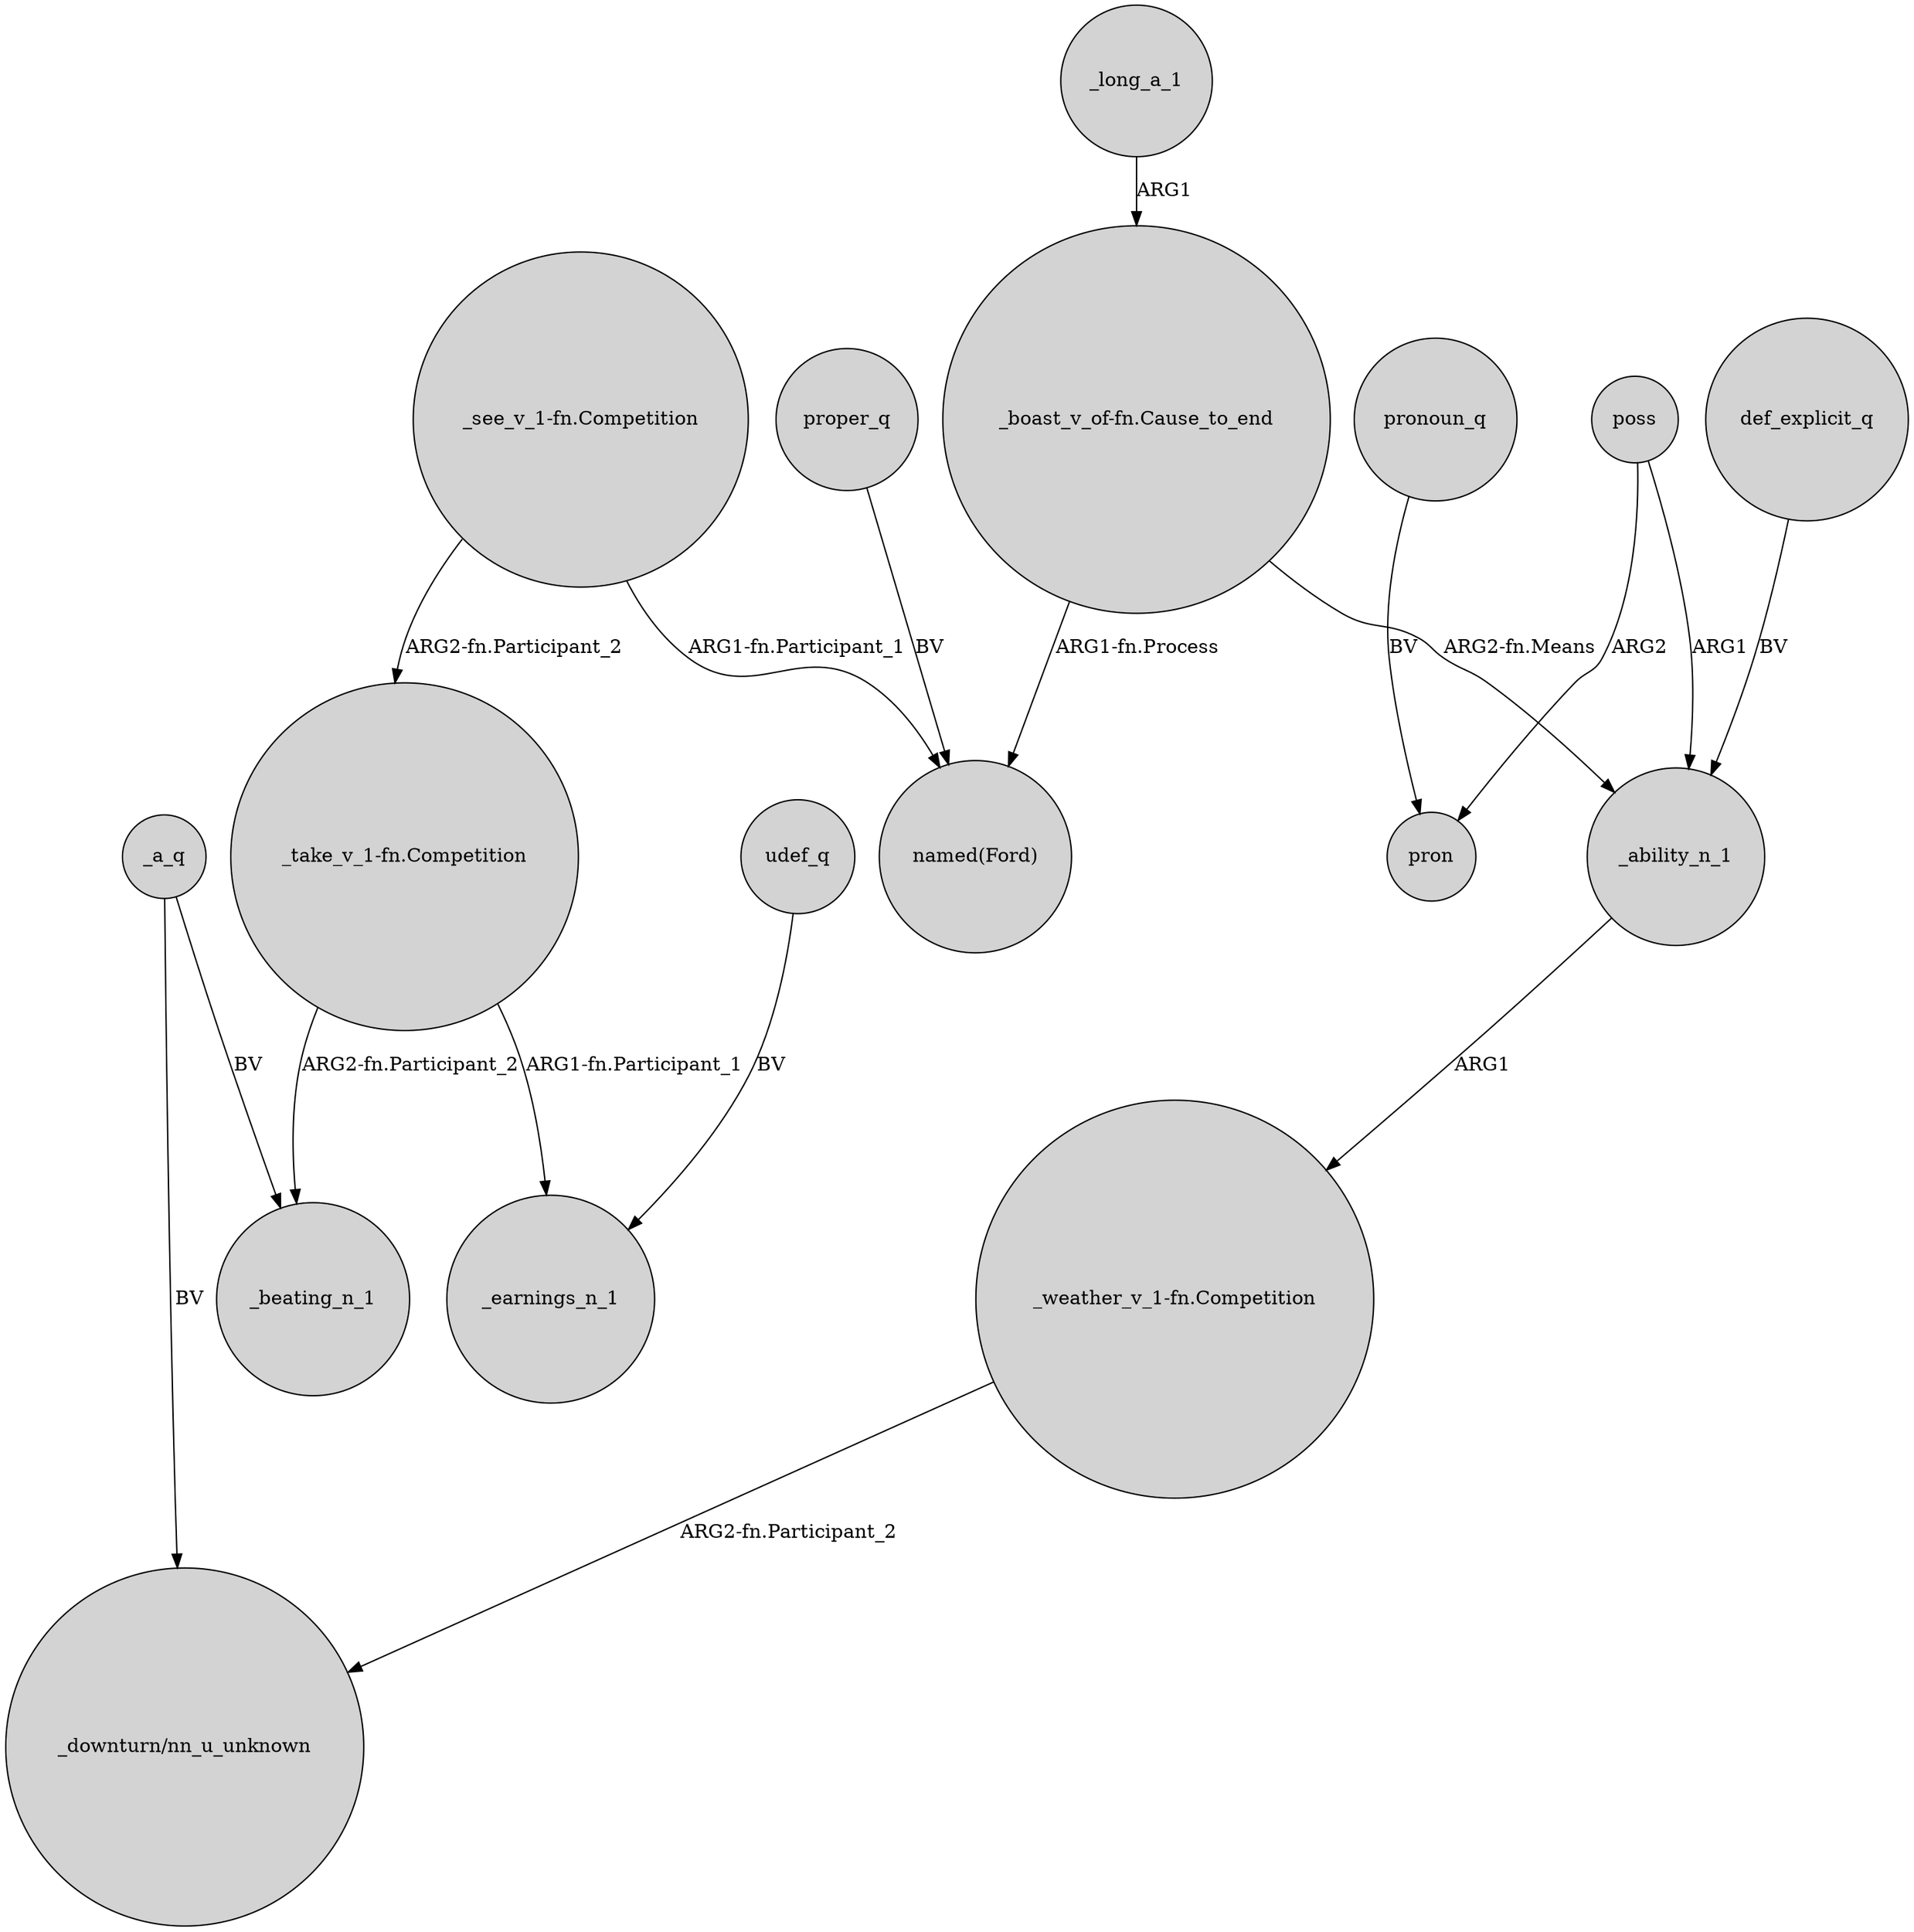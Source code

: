 digraph {
	node [shape=circle style=filled]
	"_boast_v_of-fn.Cause_to_end" -> _ability_n_1 [label="ARG2-fn.Means"]
	_ability_n_1 -> "_weather_v_1-fn.Competition" [label=ARG1]
	udef_q -> _earnings_n_1 [label=BV]
	_a_q -> _beating_n_1 [label=BV]
	_a_q -> "_downturn/nn_u_unknown" [label=BV]
	"_see_v_1-fn.Competition" -> "_take_v_1-fn.Competition" [label="ARG2-fn.Participant_2"]
	"_weather_v_1-fn.Competition" -> "_downturn/nn_u_unknown" [label="ARG2-fn.Participant_2"]
	"_take_v_1-fn.Competition" -> _beating_n_1 [label="ARG2-fn.Participant_2"]
	"_boast_v_of-fn.Cause_to_end" -> "named(Ford)" [label="ARG1-fn.Process"]
	proper_q -> "named(Ford)" [label=BV]
	"_take_v_1-fn.Competition" -> _earnings_n_1 [label="ARG1-fn.Participant_1"]
	"_see_v_1-fn.Competition" -> "named(Ford)" [label="ARG1-fn.Participant_1"]
	poss -> _ability_n_1 [label=ARG1]
	pronoun_q -> pron [label=BV]
	poss -> pron [label=ARG2]
	_long_a_1 -> "_boast_v_of-fn.Cause_to_end" [label=ARG1]
	def_explicit_q -> _ability_n_1 [label=BV]
}
